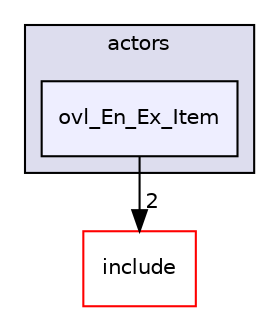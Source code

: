 digraph "src/overlays/actors/ovl_En_Ex_Item" {
  compound=true
  node [ fontsize="10", fontname="Helvetica"];
  edge [ labelfontsize="10", labelfontname="Helvetica"];
  subgraph clusterdir_e93473484be31ce7bcb356bd643a22f8 {
    graph [ bgcolor="#ddddee", pencolor="black", label="actors" fontname="Helvetica", fontsize="10", URL="dir_e93473484be31ce7bcb356bd643a22f8.html"]
  dir_b90c21963ffd37f297ecdf032131823f [shape=box, label="ovl_En_Ex_Item", style="filled", fillcolor="#eeeeff", pencolor="black", URL="dir_b90c21963ffd37f297ecdf032131823f.html"];
  }
  dir_d44c64559bbebec7f509842c48db8b23 [shape=box label="include" fillcolor="white" style="filled" color="red" URL="dir_d44c64559bbebec7f509842c48db8b23.html"];
  dir_b90c21963ffd37f297ecdf032131823f->dir_d44c64559bbebec7f509842c48db8b23 [headlabel="2", labeldistance=1.5 headhref="dir_000231_000000.html"];
}
